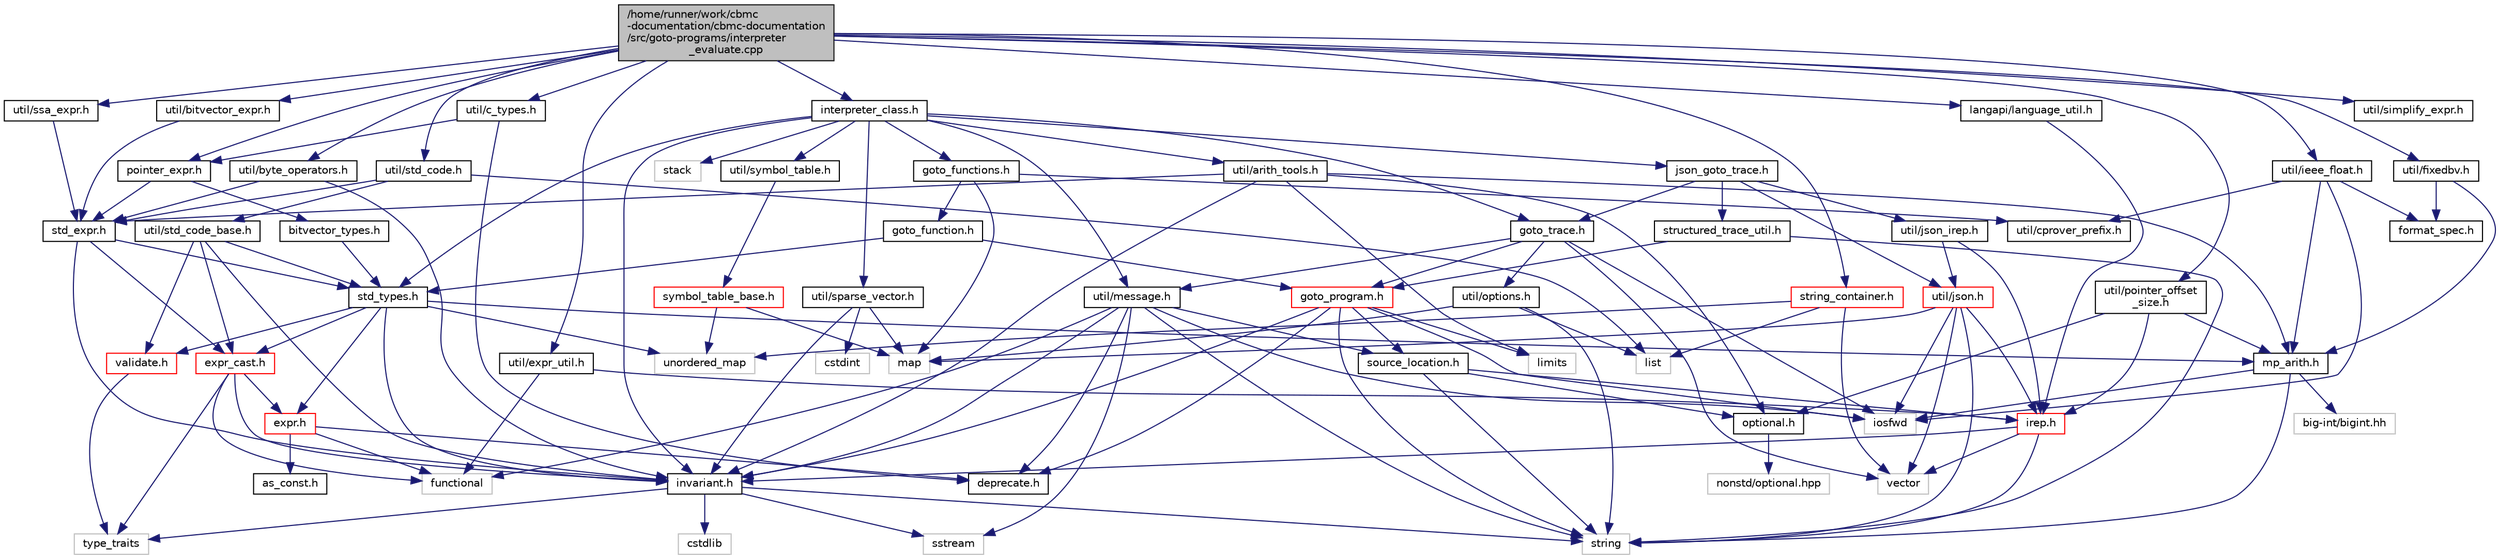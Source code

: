 digraph "/home/runner/work/cbmc-documentation/cbmc-documentation/src/goto-programs/interpreter_evaluate.cpp"
{
 // LATEX_PDF_SIZE
  bgcolor="transparent";
  edge [fontname="Helvetica",fontsize="10",labelfontname="Helvetica",labelfontsize="10"];
  node [fontname="Helvetica",fontsize="10",shape=record];
  Node1 [label="/home/runner/work/cbmc\l-documentation/cbmc-documentation\l/src/goto-programs/interpreter\l_evaluate.cpp",height=0.2,width=0.4,color="black", fillcolor="grey75", style="filled", fontcolor="black",tooltip=" "];
  Node1 -> Node2 [color="midnightblue",fontsize="10",style="solid",fontname="Helvetica"];
  Node2 [label="interpreter_class.h",height=0.2,width=0.4,color="black",URL="$interpreter__class_8h.html",tooltip=" "];
  Node2 -> Node3 [color="midnightblue",fontsize="10",style="solid",fontname="Helvetica"];
  Node3 [label="stack",height=0.2,width=0.4,color="grey75",tooltip=" "];
  Node2 -> Node4 [color="midnightblue",fontsize="10",style="solid",fontname="Helvetica"];
  Node4 [label="util/arith_tools.h",height=0.2,width=0.4,color="black",URL="$arith__tools_8h.html",tooltip=" "];
  Node4 -> Node5 [color="midnightblue",fontsize="10",style="solid",fontname="Helvetica"];
  Node5 [label="invariant.h",height=0.2,width=0.4,color="black",URL="$src_2util_2invariant_8h.html",tooltip=" "];
  Node5 -> Node6 [color="midnightblue",fontsize="10",style="solid",fontname="Helvetica"];
  Node6 [label="cstdlib",height=0.2,width=0.4,color="grey75",tooltip=" "];
  Node5 -> Node7 [color="midnightblue",fontsize="10",style="solid",fontname="Helvetica"];
  Node7 [label="sstream",height=0.2,width=0.4,color="grey75",tooltip=" "];
  Node5 -> Node8 [color="midnightblue",fontsize="10",style="solid",fontname="Helvetica"];
  Node8 [label="string",height=0.2,width=0.4,color="grey75",tooltip=" "];
  Node5 -> Node9 [color="midnightblue",fontsize="10",style="solid",fontname="Helvetica"];
  Node9 [label="type_traits",height=0.2,width=0.4,color="grey75",tooltip=" "];
  Node4 -> Node10 [color="midnightblue",fontsize="10",style="solid",fontname="Helvetica"];
  Node10 [label="mp_arith.h",height=0.2,width=0.4,color="black",URL="$mp__arith_8h.html",tooltip=" "];
  Node10 -> Node11 [color="midnightblue",fontsize="10",style="solid",fontname="Helvetica"];
  Node11 [label="iosfwd",height=0.2,width=0.4,color="grey75",tooltip=" "];
  Node10 -> Node8 [color="midnightblue",fontsize="10",style="solid",fontname="Helvetica"];
  Node10 -> Node12 [color="midnightblue",fontsize="10",style="solid",fontname="Helvetica"];
  Node12 [label="big-int/bigint.hh",height=0.2,width=0.4,color="grey75",tooltip=" "];
  Node4 -> Node13 [color="midnightblue",fontsize="10",style="solid",fontname="Helvetica"];
  Node13 [label="optional.h",height=0.2,width=0.4,color="black",URL="$optional_8h.html",tooltip=" "];
  Node13 -> Node14 [color="midnightblue",fontsize="10",style="solid",fontname="Helvetica"];
  Node14 [label="nonstd/optional.hpp",height=0.2,width=0.4,color="grey75",tooltip=" "];
  Node4 -> Node15 [color="midnightblue",fontsize="10",style="solid",fontname="Helvetica"];
  Node15 [label="std_expr.h",height=0.2,width=0.4,color="black",URL="$std__expr_8h.html",tooltip=" "];
  Node15 -> Node16 [color="midnightblue",fontsize="10",style="solid",fontname="Helvetica"];
  Node16 [label="expr_cast.h",height=0.2,width=0.4,color="red",URL="$expr__cast_8h.html",tooltip="Templated functions to cast to specific exprt-derived classes."];
  Node16 -> Node9 [color="midnightblue",fontsize="10",style="solid",fontname="Helvetica"];
  Node16 -> Node18 [color="midnightblue",fontsize="10",style="solid",fontname="Helvetica"];
  Node18 [label="functional",height=0.2,width=0.4,color="grey75",tooltip=" "];
  Node16 -> Node5 [color="midnightblue",fontsize="10",style="solid",fontname="Helvetica"];
  Node16 -> Node19 [color="midnightblue",fontsize="10",style="solid",fontname="Helvetica"];
  Node19 [label="expr.h",height=0.2,width=0.4,color="red",URL="$expr_8h.html",tooltip=" "];
  Node19 -> Node20 [color="midnightblue",fontsize="10",style="solid",fontname="Helvetica"];
  Node20 [label="as_const.h",height=0.2,width=0.4,color="black",URL="$as__const_8h.html",tooltip=" "];
  Node19 -> Node21 [color="midnightblue",fontsize="10",style="solid",fontname="Helvetica"];
  Node21 [label="deprecate.h",height=0.2,width=0.4,color="black",URL="$deprecate_8h.html",tooltip=" "];
  Node19 -> Node18 [color="midnightblue",fontsize="10",style="solid",fontname="Helvetica"];
  Node15 -> Node5 [color="midnightblue",fontsize="10",style="solid",fontname="Helvetica"];
  Node15 -> Node45 [color="midnightblue",fontsize="10",style="solid",fontname="Helvetica"];
  Node45 [label="std_types.h",height=0.2,width=0.4,color="black",URL="$std__types_8h.html",tooltip=" "];
  Node45 -> Node19 [color="midnightblue",fontsize="10",style="solid",fontname="Helvetica"];
  Node45 -> Node16 [color="midnightblue",fontsize="10",style="solid",fontname="Helvetica"];
  Node45 -> Node5 [color="midnightblue",fontsize="10",style="solid",fontname="Helvetica"];
  Node45 -> Node10 [color="midnightblue",fontsize="10",style="solid",fontname="Helvetica"];
  Node45 -> Node40 [color="midnightblue",fontsize="10",style="solid",fontname="Helvetica"];
  Node40 [label="validate.h",height=0.2,width=0.4,color="red",URL="$validate_8h.html",tooltip=" "];
  Node40 -> Node9 [color="midnightblue",fontsize="10",style="solid",fontname="Helvetica"];
  Node45 -> Node32 [color="midnightblue",fontsize="10",style="solid",fontname="Helvetica"];
  Node32 [label="unordered_map",height=0.2,width=0.4,color="grey75",tooltip=" "];
  Node4 -> Node46 [color="midnightblue",fontsize="10",style="solid",fontname="Helvetica"];
  Node46 [label="limits",height=0.2,width=0.4,color="grey75",tooltip=" "];
  Node2 -> Node5 [color="midnightblue",fontsize="10",style="solid",fontname="Helvetica"];
  Node2 -> Node47 [color="midnightblue",fontsize="10",style="solid",fontname="Helvetica"];
  Node47 [label="util/message.h",height=0.2,width=0.4,color="black",URL="$src_2util_2message_8h.html",tooltip=" "];
  Node47 -> Node18 [color="midnightblue",fontsize="10",style="solid",fontname="Helvetica"];
  Node47 -> Node11 [color="midnightblue",fontsize="10",style="solid",fontname="Helvetica"];
  Node47 -> Node7 [color="midnightblue",fontsize="10",style="solid",fontname="Helvetica"];
  Node47 -> Node8 [color="midnightblue",fontsize="10",style="solid",fontname="Helvetica"];
  Node47 -> Node21 [color="midnightblue",fontsize="10",style="solid",fontname="Helvetica"];
  Node47 -> Node5 [color="midnightblue",fontsize="10",style="solid",fontname="Helvetica"];
  Node47 -> Node23 [color="midnightblue",fontsize="10",style="solid",fontname="Helvetica"];
  Node23 [label="source_location.h",height=0.2,width=0.4,color="black",URL="$source__location_8h.html",tooltip=" "];
  Node23 -> Node24 [color="midnightblue",fontsize="10",style="solid",fontname="Helvetica"];
  Node24 [label="irep.h",height=0.2,width=0.4,color="red",URL="$irep_8h.html",tooltip=" "];
  Node24 -> Node8 [color="midnightblue",fontsize="10",style="solid",fontname="Helvetica"];
  Node24 -> Node25 [color="midnightblue",fontsize="10",style="solid",fontname="Helvetica"];
  Node25 [label="vector",height=0.2,width=0.4,color="grey75",tooltip=" "];
  Node24 -> Node5 [color="midnightblue",fontsize="10",style="solid",fontname="Helvetica"];
  Node23 -> Node13 [color="midnightblue",fontsize="10",style="solid",fontname="Helvetica"];
  Node23 -> Node8 [color="midnightblue",fontsize="10",style="solid",fontname="Helvetica"];
  Node2 -> Node48 [color="midnightblue",fontsize="10",style="solid",fontname="Helvetica"];
  Node48 [label="util/sparse_vector.h",height=0.2,width=0.4,color="black",URL="$sparse__vector_8h.html",tooltip=" "];
  Node48 -> Node5 [color="midnightblue",fontsize="10",style="solid",fontname="Helvetica"];
  Node48 -> Node49 [color="midnightblue",fontsize="10",style="solid",fontname="Helvetica"];
  Node49 [label="cstdint",height=0.2,width=0.4,color="grey75",tooltip=" "];
  Node48 -> Node50 [color="midnightblue",fontsize="10",style="solid",fontname="Helvetica"];
  Node50 [label="map",height=0.2,width=0.4,color="grey75",tooltip=" "];
  Node2 -> Node45 [color="midnightblue",fontsize="10",style="solid",fontname="Helvetica"];
  Node2 -> Node51 [color="midnightblue",fontsize="10",style="solid",fontname="Helvetica"];
  Node51 [label="util/symbol_table.h",height=0.2,width=0.4,color="black",URL="$symbol__table_8h.html",tooltip="Author: Diffblue Ltd."];
  Node51 -> Node52 [color="midnightblue",fontsize="10",style="solid",fontname="Helvetica"];
  Node52 [label="symbol_table_base.h",height=0.2,width=0.4,color="red",URL="$symbol__table__base_8h.html",tooltip="Author: Diffblue Ltd."];
  Node52 -> Node50 [color="midnightblue",fontsize="10",style="solid",fontname="Helvetica"];
  Node52 -> Node32 [color="midnightblue",fontsize="10",style="solid",fontname="Helvetica"];
  Node2 -> Node54 [color="midnightblue",fontsize="10",style="solid",fontname="Helvetica"];
  Node54 [label="goto_functions.h",height=0.2,width=0.4,color="black",URL="$goto__functions_8h.html",tooltip=" "];
  Node54 -> Node55 [color="midnightblue",fontsize="10",style="solid",fontname="Helvetica"];
  Node55 [label="goto_function.h",height=0.2,width=0.4,color="black",URL="$goto__function_8h.html",tooltip=" "];
  Node55 -> Node45 [color="midnightblue",fontsize="10",style="solid",fontname="Helvetica"];
  Node55 -> Node56 [color="midnightblue",fontsize="10",style="solid",fontname="Helvetica"];
  Node56 [label="goto_program.h",height=0.2,width=0.4,color="red",URL="$goto__program_8h.html",tooltip=" "];
  Node56 -> Node11 [color="midnightblue",fontsize="10",style="solid",fontname="Helvetica"];
  Node56 -> Node46 [color="midnightblue",fontsize="10",style="solid",fontname="Helvetica"];
  Node56 -> Node8 [color="midnightblue",fontsize="10",style="solid",fontname="Helvetica"];
  Node56 -> Node21 [color="midnightblue",fontsize="10",style="solid",fontname="Helvetica"];
  Node56 -> Node5 [color="midnightblue",fontsize="10",style="solid",fontname="Helvetica"];
  Node56 -> Node23 [color="midnightblue",fontsize="10",style="solid",fontname="Helvetica"];
  Node54 -> Node58 [color="midnightblue",fontsize="10",style="solid",fontname="Helvetica"];
  Node58 [label="util/cprover_prefix.h",height=0.2,width=0.4,color="black",URL="$cprover__prefix_8h.html",tooltip=" "];
  Node54 -> Node50 [color="midnightblue",fontsize="10",style="solid",fontname="Helvetica"];
  Node2 -> Node62 [color="midnightblue",fontsize="10",style="solid",fontname="Helvetica"];
  Node62 [label="goto_trace.h",height=0.2,width=0.4,color="black",URL="$goto__trace_8h.html",tooltip=" "];
  Node62 -> Node11 [color="midnightblue",fontsize="10",style="solid",fontname="Helvetica"];
  Node62 -> Node25 [color="midnightblue",fontsize="10",style="solid",fontname="Helvetica"];
  Node62 -> Node47 [color="midnightblue",fontsize="10",style="solid",fontname="Helvetica"];
  Node62 -> Node63 [color="midnightblue",fontsize="10",style="solid",fontname="Helvetica"];
  Node63 [label="util/options.h",height=0.2,width=0.4,color="black",URL="$options_8h.html",tooltip=" "];
  Node63 -> Node8 [color="midnightblue",fontsize="10",style="solid",fontname="Helvetica"];
  Node63 -> Node50 [color="midnightblue",fontsize="10",style="solid",fontname="Helvetica"];
  Node63 -> Node31 [color="midnightblue",fontsize="10",style="solid",fontname="Helvetica"];
  Node31 [label="list",height=0.2,width=0.4,color="grey75",tooltip=" "];
  Node62 -> Node56 [color="midnightblue",fontsize="10",style="solid",fontname="Helvetica"];
  Node2 -> Node64 [color="midnightblue",fontsize="10",style="solid",fontname="Helvetica"];
  Node64 [label="json_goto_trace.h",height=0.2,width=0.4,color="black",URL="$json__goto__trace_8h.html",tooltip=" "];
  Node64 -> Node62 [color="midnightblue",fontsize="10",style="solid",fontname="Helvetica"];
  Node64 -> Node65 [color="midnightblue",fontsize="10",style="solid",fontname="Helvetica"];
  Node65 [label="structured_trace_util.h",height=0.2,width=0.4,color="black",URL="$structured__trace__util_8h.html",tooltip=" "];
  Node65 -> Node56 [color="midnightblue",fontsize="10",style="solid",fontname="Helvetica"];
  Node65 -> Node8 [color="midnightblue",fontsize="10",style="solid",fontname="Helvetica"];
  Node64 -> Node66 [color="midnightblue",fontsize="10",style="solid",fontname="Helvetica"];
  Node66 [label="util/json.h",height=0.2,width=0.4,color="red",URL="$json_8h.html",tooltip=" "];
  Node66 -> Node25 [color="midnightblue",fontsize="10",style="solid",fontname="Helvetica"];
  Node66 -> Node50 [color="midnightblue",fontsize="10",style="solid",fontname="Helvetica"];
  Node66 -> Node11 [color="midnightblue",fontsize="10",style="solid",fontname="Helvetica"];
  Node66 -> Node8 [color="midnightblue",fontsize="10",style="solid",fontname="Helvetica"];
  Node66 -> Node24 [color="midnightblue",fontsize="10",style="solid",fontname="Helvetica"];
  Node64 -> Node70 [color="midnightblue",fontsize="10",style="solid",fontname="Helvetica"];
  Node70 [label="util/json_irep.h",height=0.2,width=0.4,color="black",URL="$json__irep_8h.html",tooltip=" "];
  Node70 -> Node24 [color="midnightblue",fontsize="10",style="solid",fontname="Helvetica"];
  Node70 -> Node66 [color="midnightblue",fontsize="10",style="solid",fontname="Helvetica"];
  Node1 -> Node71 [color="midnightblue",fontsize="10",style="solid",fontname="Helvetica"];
  Node71 [label="util/bitvector_expr.h",height=0.2,width=0.4,color="black",URL="$bitvector__expr_8h.html",tooltip=" "];
  Node71 -> Node15 [color="midnightblue",fontsize="10",style="solid",fontname="Helvetica"];
  Node1 -> Node72 [color="midnightblue",fontsize="10",style="solid",fontname="Helvetica"];
  Node72 [label="util/byte_operators.h",height=0.2,width=0.4,color="black",URL="$byte__operators_8h.html",tooltip="Expression classes for byte-level operators."];
  Node72 -> Node5 [color="midnightblue",fontsize="10",style="solid",fontname="Helvetica"];
  Node72 -> Node15 [color="midnightblue",fontsize="10",style="solid",fontname="Helvetica"];
  Node1 -> Node73 [color="midnightblue",fontsize="10",style="solid",fontname="Helvetica"];
  Node73 [label="util/c_types.h",height=0.2,width=0.4,color="black",URL="$c__types_8h.html",tooltip=" "];
  Node73 -> Node21 [color="midnightblue",fontsize="10",style="solid",fontname="Helvetica"];
  Node73 -> Node74 [color="midnightblue",fontsize="10",style="solid",fontname="Helvetica"];
  Node74 [label="pointer_expr.h",height=0.2,width=0.4,color="black",URL="$pointer__expr_8h.html",tooltip=" "];
  Node74 -> Node75 [color="midnightblue",fontsize="10",style="solid",fontname="Helvetica"];
  Node75 [label="bitvector_types.h",height=0.2,width=0.4,color="black",URL="$bitvector__types_8h.html",tooltip=" "];
  Node75 -> Node45 [color="midnightblue",fontsize="10",style="solid",fontname="Helvetica"];
  Node74 -> Node15 [color="midnightblue",fontsize="10",style="solid",fontname="Helvetica"];
  Node1 -> Node76 [color="midnightblue",fontsize="10",style="solid",fontname="Helvetica"];
  Node76 [label="util/fixedbv.h",height=0.2,width=0.4,color="black",URL="$fixedbv_8h.html",tooltip=" "];
  Node76 -> Node10 [color="midnightblue",fontsize="10",style="solid",fontname="Helvetica"];
  Node76 -> Node77 [color="midnightblue",fontsize="10",style="solid",fontname="Helvetica"];
  Node77 [label="format_spec.h",height=0.2,width=0.4,color="black",URL="$format__spec_8h.html",tooltip=" "];
  Node1 -> Node78 [color="midnightblue",fontsize="10",style="solid",fontname="Helvetica"];
  Node78 [label="util/ieee_float.h",height=0.2,width=0.4,color="black",URL="$ieee__float_8h.html",tooltip=" "];
  Node78 -> Node11 [color="midnightblue",fontsize="10",style="solid",fontname="Helvetica"];
  Node78 -> Node10 [color="midnightblue",fontsize="10",style="solid",fontname="Helvetica"];
  Node78 -> Node77 [color="midnightblue",fontsize="10",style="solid",fontname="Helvetica"];
  Node78 -> Node58 [color="midnightblue",fontsize="10",style="solid",fontname="Helvetica"];
  Node1 -> Node74 [color="midnightblue",fontsize="10",style="solid",fontname="Helvetica"];
  Node1 -> Node79 [color="midnightblue",fontsize="10",style="solid",fontname="Helvetica"];
  Node79 [label="util/pointer_offset\l_size.h",height=0.2,width=0.4,color="black",URL="$pointer__offset__size_8h.html",tooltip=" "];
  Node79 -> Node24 [color="midnightblue",fontsize="10",style="solid",fontname="Helvetica"];
  Node79 -> Node10 [color="midnightblue",fontsize="10",style="solid",fontname="Helvetica"];
  Node79 -> Node13 [color="midnightblue",fontsize="10",style="solid",fontname="Helvetica"];
  Node1 -> Node80 [color="midnightblue",fontsize="10",style="solid",fontname="Helvetica"];
  Node80 [label="util/simplify_expr.h",height=0.2,width=0.4,color="black",URL="$simplify__expr_8h.html",tooltip=" "];
  Node1 -> Node81 [color="midnightblue",fontsize="10",style="solid",fontname="Helvetica"];
  Node81 [label="util/ssa_expr.h",height=0.2,width=0.4,color="black",URL="$ssa__expr_8h.html",tooltip=" "];
  Node81 -> Node15 [color="midnightblue",fontsize="10",style="solid",fontname="Helvetica"];
  Node1 -> Node82 [color="midnightblue",fontsize="10",style="solid",fontname="Helvetica"];
  Node82 [label="util/std_code.h",height=0.2,width=0.4,color="black",URL="$std__code_8h.html",tooltip=" "];
  Node82 -> Node31 [color="midnightblue",fontsize="10",style="solid",fontname="Helvetica"];
  Node82 -> Node59 [color="midnightblue",fontsize="10",style="solid",fontname="Helvetica"];
  Node59 [label="util/std_code_base.h",height=0.2,width=0.4,color="black",URL="$std__code__base_8h.html",tooltip=" "];
  Node59 -> Node16 [color="midnightblue",fontsize="10",style="solid",fontname="Helvetica"];
  Node59 -> Node5 [color="midnightblue",fontsize="10",style="solid",fontname="Helvetica"];
  Node59 -> Node45 [color="midnightblue",fontsize="10",style="solid",fontname="Helvetica"];
  Node59 -> Node40 [color="midnightblue",fontsize="10",style="solid",fontname="Helvetica"];
  Node82 -> Node15 [color="midnightblue",fontsize="10",style="solid",fontname="Helvetica"];
  Node1 -> Node30 [color="midnightblue",fontsize="10",style="solid",fontname="Helvetica"];
  Node30 [label="string_container.h",height=0.2,width=0.4,color="red",URL="$string__container_8h.html",tooltip=" "];
  Node30 -> Node31 [color="midnightblue",fontsize="10",style="solid",fontname="Helvetica"];
  Node30 -> Node32 [color="midnightblue",fontsize="10",style="solid",fontname="Helvetica"];
  Node30 -> Node25 [color="midnightblue",fontsize="10",style="solid",fontname="Helvetica"];
  Node1 -> Node83 [color="midnightblue",fontsize="10",style="solid",fontname="Helvetica"];
  Node83 [label="langapi/language_util.h",height=0.2,width=0.4,color="black",URL="$language__util_8h.html",tooltip=" "];
  Node83 -> Node24 [color="midnightblue",fontsize="10",style="solid",fontname="Helvetica"];
  Node1 -> Node84 [color="midnightblue",fontsize="10",style="solid",fontname="Helvetica"];
  Node84 [label="util/expr_util.h",height=0.2,width=0.4,color="black",URL="$expr__util_8h.html",tooltip="Deprecated expression utility functions."];
  Node84 -> Node24 [color="midnightblue",fontsize="10",style="solid",fontname="Helvetica"];
  Node84 -> Node18 [color="midnightblue",fontsize="10",style="solid",fontname="Helvetica"];
}

